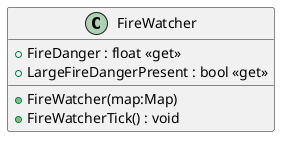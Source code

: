@startuml
class FireWatcher {
    + FireDanger : float <<get>>
    + LargeFireDangerPresent : bool <<get>>
    + FireWatcher(map:Map)
    + FireWatcherTick() : void
}
@enduml
